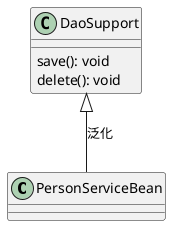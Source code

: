 @startuml
'https://plantuml.com/class-diagram
'泛化关系

class PersonServiceBean
class DaoSupport{
    save(): void
    delete(): void
}

DaoSupport <|-- PersonServiceBean : 泛化

@enduml
